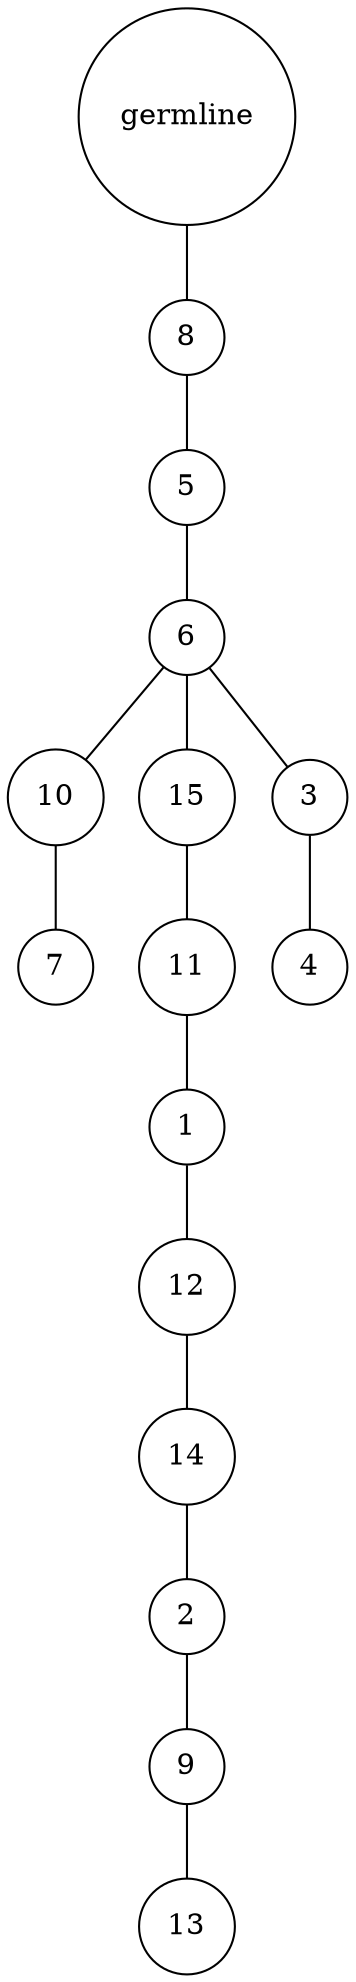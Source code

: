 graph {
	rankdir=UD;
	splines=line;
	node [shape=circle]
	"0x7ff733d66ee0" [label="germline"];
	"0x7ff733d66f10" [label="8"];
	"0x7ff733d66ee0" -- "0x7ff733d66f10" ;
	"0x7ff733d66f40" [label="5"];
	"0x7ff733d66f10" -- "0x7ff733d66f40" ;
	"0x7ff733d66f70" [label="6"];
	"0x7ff733d66f40" -- "0x7ff733d66f70" ;
	"0x7ff733d66fa0" [label="10"];
	"0x7ff733d66f70" -- "0x7ff733d66fa0" ;
	"0x7ff733d66fd0" [label="7"];
	"0x7ff733d66fa0" -- "0x7ff733d66fd0" ;
	"0x7ff75e96f040" [label="15"];
	"0x7ff733d66f70" -- "0x7ff75e96f040" ;
	"0x7ff75e96f070" [label="11"];
	"0x7ff75e96f040" -- "0x7ff75e96f070" ;
	"0x7ff75e96f0a0" [label="1"];
	"0x7ff75e96f070" -- "0x7ff75e96f0a0" ;
	"0x7ff75e96f0d0" [label="12"];
	"0x7ff75e96f0a0" -- "0x7ff75e96f0d0" ;
	"0x7ff75e96f100" [label="14"];
	"0x7ff75e96f0d0" -- "0x7ff75e96f100" ;
	"0x7ff75e96f130" [label="2"];
	"0x7ff75e96f100" -- "0x7ff75e96f130" ;
	"0x7ff75e96f160" [label="9"];
	"0x7ff75e96f130" -- "0x7ff75e96f160" ;
	"0x7ff75e96f190" [label="13"];
	"0x7ff75e96f160" -- "0x7ff75e96f190" ;
	"0x7ff75e96f1c0" [label="3"];
	"0x7ff733d66f70" -- "0x7ff75e96f1c0" ;
	"0x7ff75e96f1f0" [label="4"];
	"0x7ff75e96f1c0" -- "0x7ff75e96f1f0" ;
}
